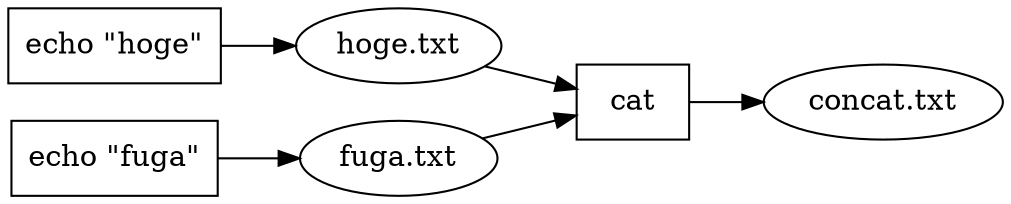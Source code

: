 digraph G {
  graph [rankdir=LR]

  echo_hoge [shape=box, label="echo \"hoge\""]
  echo_fuga [shape=box, label="echo \"fuga\""]
  cat [shape=box]

  echo_hoge -> "hoge.txt"
  echo_fuga -> "fuga.txt"

  { "hoge.txt"; "fuga.txt" } -> cat
  cat -> "concat.txt"
}